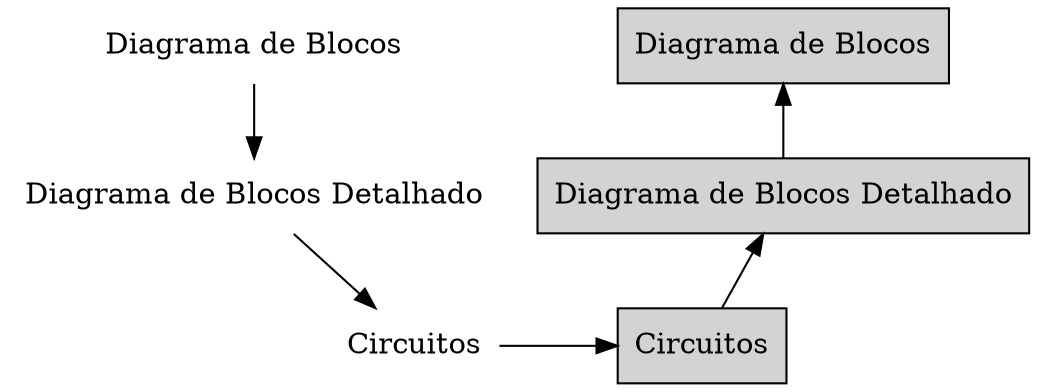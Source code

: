 digraph project{
rankdir=TB

subgraph cluster0{
node [shape=box,style=filled, color=white];
style=filled;
color=blue;
label="Top-Down";

a -> b -> c;

a [label="Diagrama de Blocos"];
b [label="Diagrama de Blocos Detalhado"];
c [label="Circuitos"];
}

subgraph cluster1{
	node [shape=box,style=filled];
	style=filled;
	color=blue;
	label="Down-Up"; 

	c -> f -> e -> d;

	d [label="Diagrama de Blocos"];
	e [label="Diagrama de Blocos Detalhado"];
	f [label="Circuitos"];
}

{rank = same; a ;d}
{rank = same; b ;e}
{rank = same; c ;f}

}

